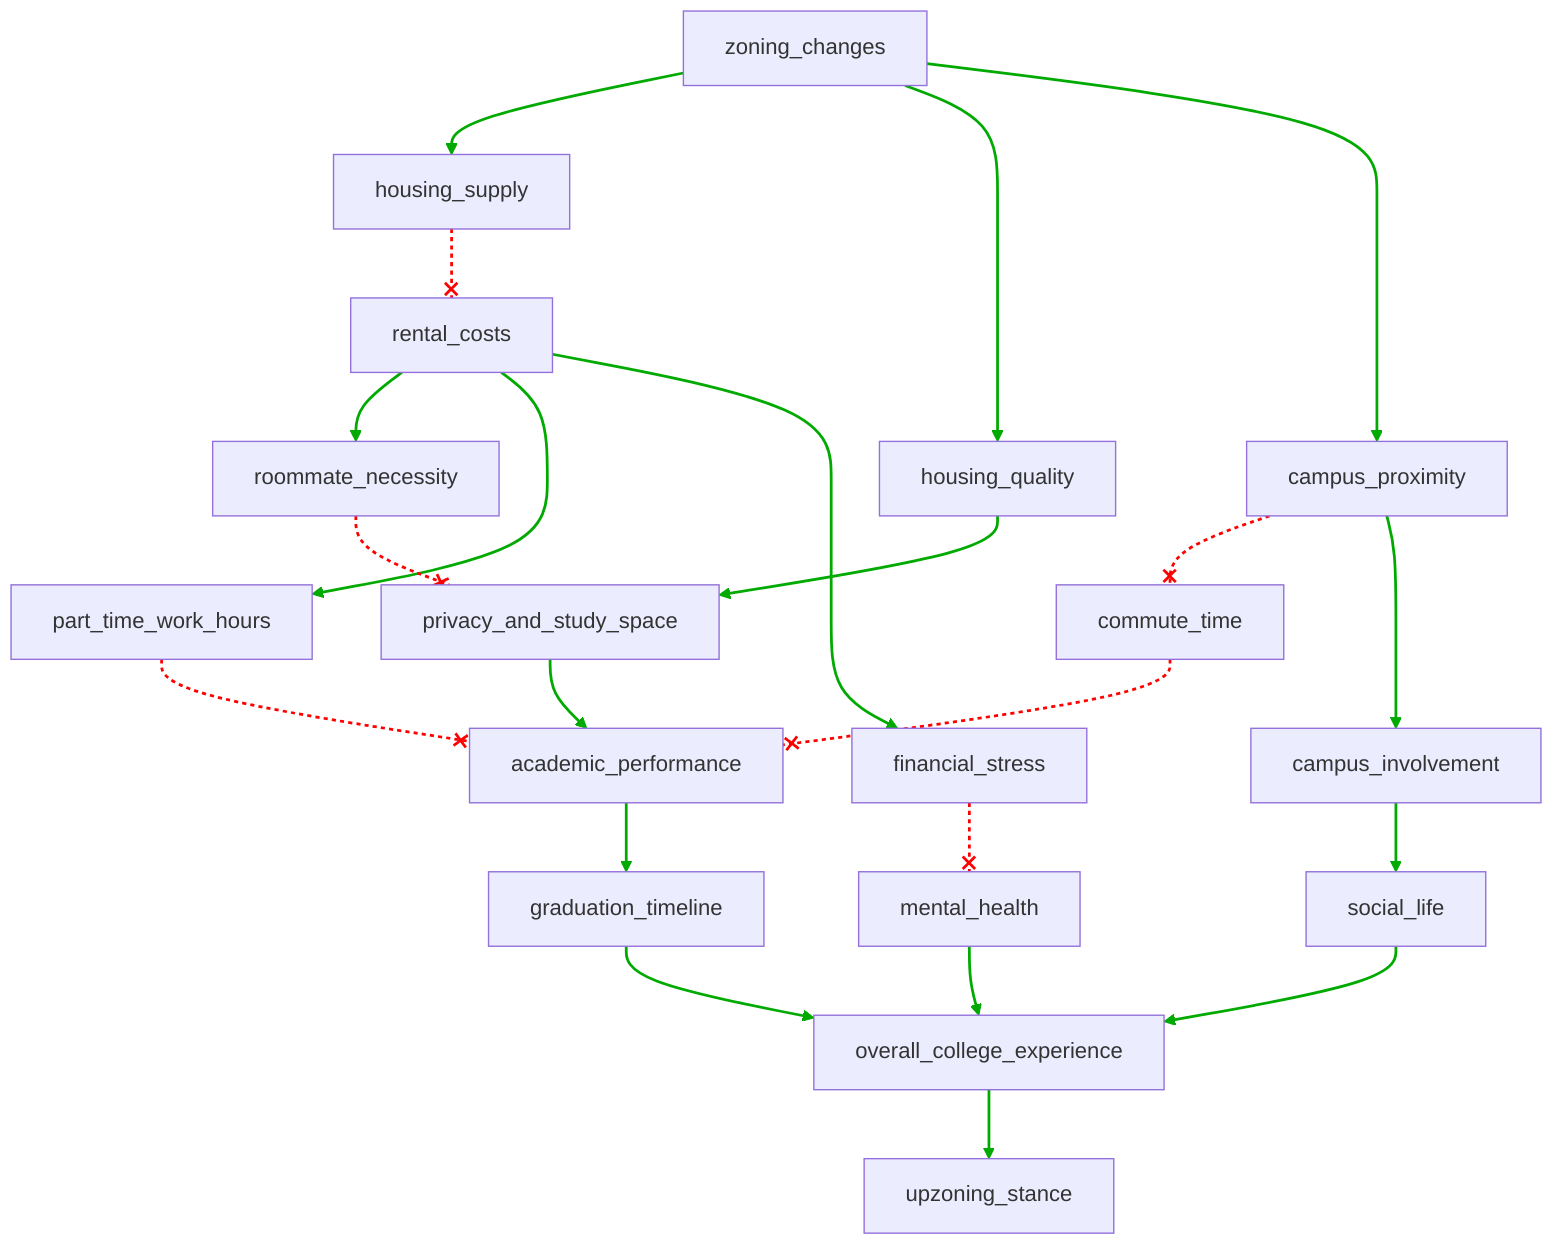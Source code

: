 flowchart TD
    n1[zoning_changes]
    n2[housing_supply]
    n4[housing_quality]
    n5[campus_proximity]
    n3[rental_costs]
    n10[commute_time]
    n11[campus_involvement]
    n6[roommate_necessity]
    n7[part_time_work_hours]
    n8[financial_stress]
    n14[social_life]
    n9[privacy_and_study_space]
    n13[mental_health]
    n12[academic_performance]
    n15[graduation_timeline]
    n16[overall_college_experience]
    n17[upzoning_stance]
    n1 --> n2
    n1 --> n4
    n1 --> n5
    n2 --x n3
    n3 --> n6
    n3 --> n7
    n3 --> n8
    n4 --> n9
    n5 --x n10
    n5 --> n11
    n6 --x n9
    n7 --x n12
    n8 --x n13
    n9 --> n12
    n10 --x n12
    n11 --> n14
    n12 --> n15
    n13 --> n16
    n14 --> n16
    n15 --> n16
    n16 --> n17
    linkStyle 0 stroke:#00AA00,stroke-width:2px
    linkStyle 1 stroke:#00AA00,stroke-width:2px
    linkStyle 2 stroke:#00AA00,stroke-width:2px
    linkStyle 3 stroke:#FF0000,stroke-dasharray:3,stroke-width:2px
    linkStyle 4 stroke:#00AA00,stroke-width:2px
    linkStyle 5 stroke:#00AA00,stroke-width:2px
    linkStyle 6 stroke:#00AA00,stroke-width:2px
    linkStyle 7 stroke:#00AA00,stroke-width:2px
    linkStyle 8 stroke:#FF0000,stroke-dasharray:3,stroke-width:2px
    linkStyle 9 stroke:#00AA00,stroke-width:2px
    linkStyle 10 stroke:#FF0000,stroke-dasharray:3,stroke-width:2px
    linkStyle 11 stroke:#FF0000,stroke-dasharray:3,stroke-width:2px
    linkStyle 12 stroke:#FF0000,stroke-dasharray:3,stroke-width:2px
    linkStyle 13 stroke:#00AA00,stroke-width:2px
    linkStyle 14 stroke:#FF0000,stroke-dasharray:3,stroke-width:2px
    linkStyle 15 stroke:#00AA00,stroke-width:2px
    linkStyle 16 stroke:#00AA00,stroke-width:2px
    linkStyle 17 stroke:#00AA00,stroke-width:2px
    linkStyle 18 stroke:#00AA00,stroke-width:2px
    linkStyle 19 stroke:#00AA00,stroke-width:2px
    linkStyle 20 stroke:#00AA00,stroke-width:2px